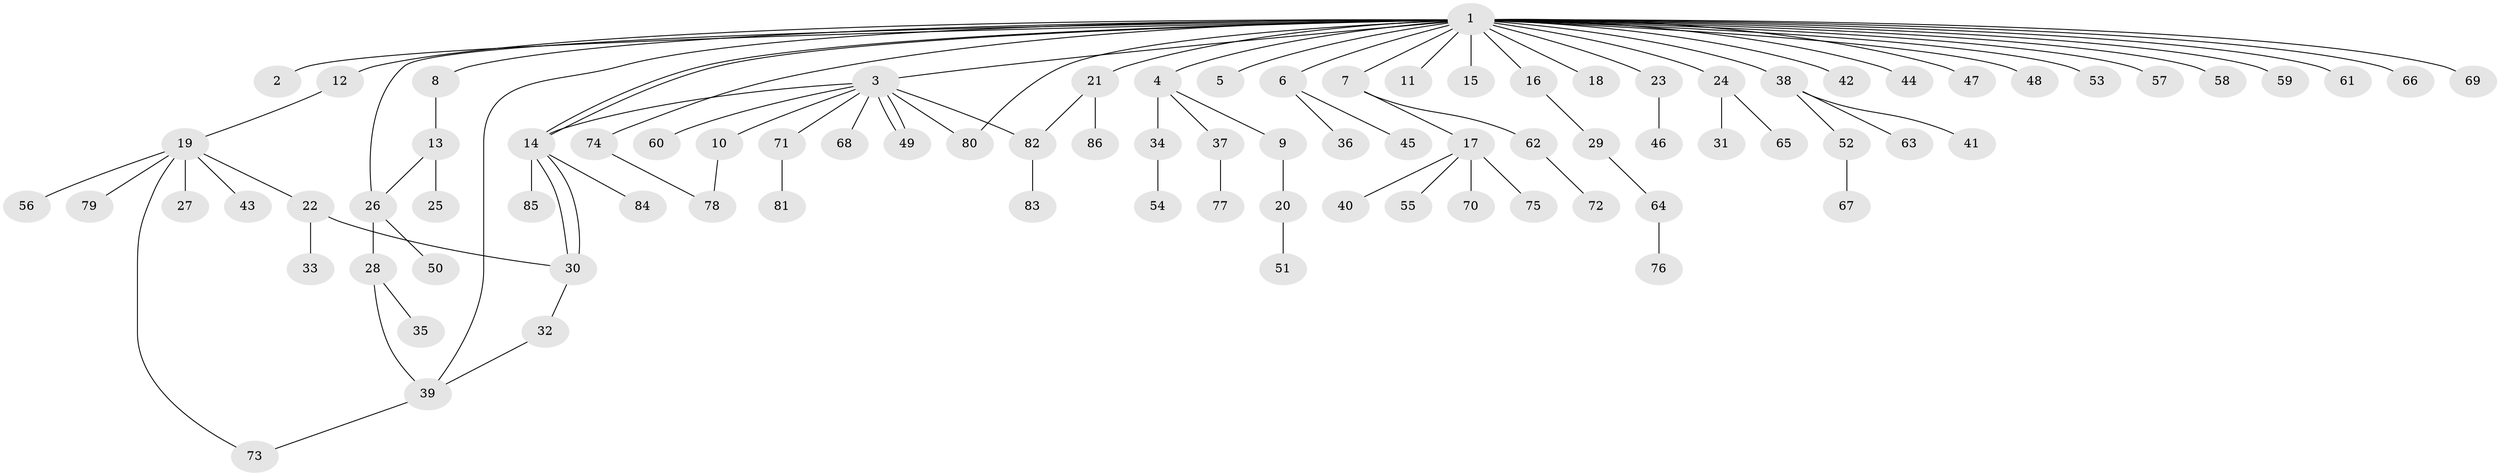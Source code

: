// coarse degree distribution, {2: 0.04, 1: 0.84, 13: 0.04, 6: 0.04, 8: 0.04}
// Generated by graph-tools (version 1.1) at 2025/50/03/04/25 21:50:28]
// undirected, 86 vertices, 97 edges
graph export_dot {
graph [start="1"]
  node [color=gray90,style=filled];
  1;
  2;
  3;
  4;
  5;
  6;
  7;
  8;
  9;
  10;
  11;
  12;
  13;
  14;
  15;
  16;
  17;
  18;
  19;
  20;
  21;
  22;
  23;
  24;
  25;
  26;
  27;
  28;
  29;
  30;
  31;
  32;
  33;
  34;
  35;
  36;
  37;
  38;
  39;
  40;
  41;
  42;
  43;
  44;
  45;
  46;
  47;
  48;
  49;
  50;
  51;
  52;
  53;
  54;
  55;
  56;
  57;
  58;
  59;
  60;
  61;
  62;
  63;
  64;
  65;
  66;
  67;
  68;
  69;
  70;
  71;
  72;
  73;
  74;
  75;
  76;
  77;
  78;
  79;
  80;
  81;
  82;
  83;
  84;
  85;
  86;
  1 -- 2;
  1 -- 3;
  1 -- 4;
  1 -- 5;
  1 -- 6;
  1 -- 7;
  1 -- 8;
  1 -- 11;
  1 -- 12;
  1 -- 14;
  1 -- 14;
  1 -- 15;
  1 -- 16;
  1 -- 18;
  1 -- 21;
  1 -- 23;
  1 -- 24;
  1 -- 26;
  1 -- 38;
  1 -- 39;
  1 -- 42;
  1 -- 44;
  1 -- 47;
  1 -- 48;
  1 -- 53;
  1 -- 57;
  1 -- 58;
  1 -- 59;
  1 -- 61;
  1 -- 66;
  1 -- 69;
  1 -- 74;
  1 -- 80;
  3 -- 10;
  3 -- 14;
  3 -- 49;
  3 -- 49;
  3 -- 60;
  3 -- 68;
  3 -- 71;
  3 -- 80;
  3 -- 82;
  4 -- 9;
  4 -- 34;
  4 -- 37;
  6 -- 36;
  6 -- 45;
  7 -- 17;
  7 -- 62;
  8 -- 13;
  9 -- 20;
  10 -- 78;
  12 -- 19;
  13 -- 25;
  13 -- 26;
  14 -- 30;
  14 -- 30;
  14 -- 84;
  14 -- 85;
  16 -- 29;
  17 -- 40;
  17 -- 55;
  17 -- 70;
  17 -- 75;
  19 -- 22;
  19 -- 27;
  19 -- 43;
  19 -- 56;
  19 -- 73;
  19 -- 79;
  20 -- 51;
  21 -- 82;
  21 -- 86;
  22 -- 30;
  22 -- 33;
  23 -- 46;
  24 -- 31;
  24 -- 65;
  26 -- 28;
  26 -- 50;
  28 -- 35;
  28 -- 39;
  29 -- 64;
  30 -- 32;
  32 -- 39;
  34 -- 54;
  37 -- 77;
  38 -- 41;
  38 -- 52;
  38 -- 63;
  39 -- 73;
  52 -- 67;
  62 -- 72;
  64 -- 76;
  71 -- 81;
  74 -- 78;
  82 -- 83;
}
